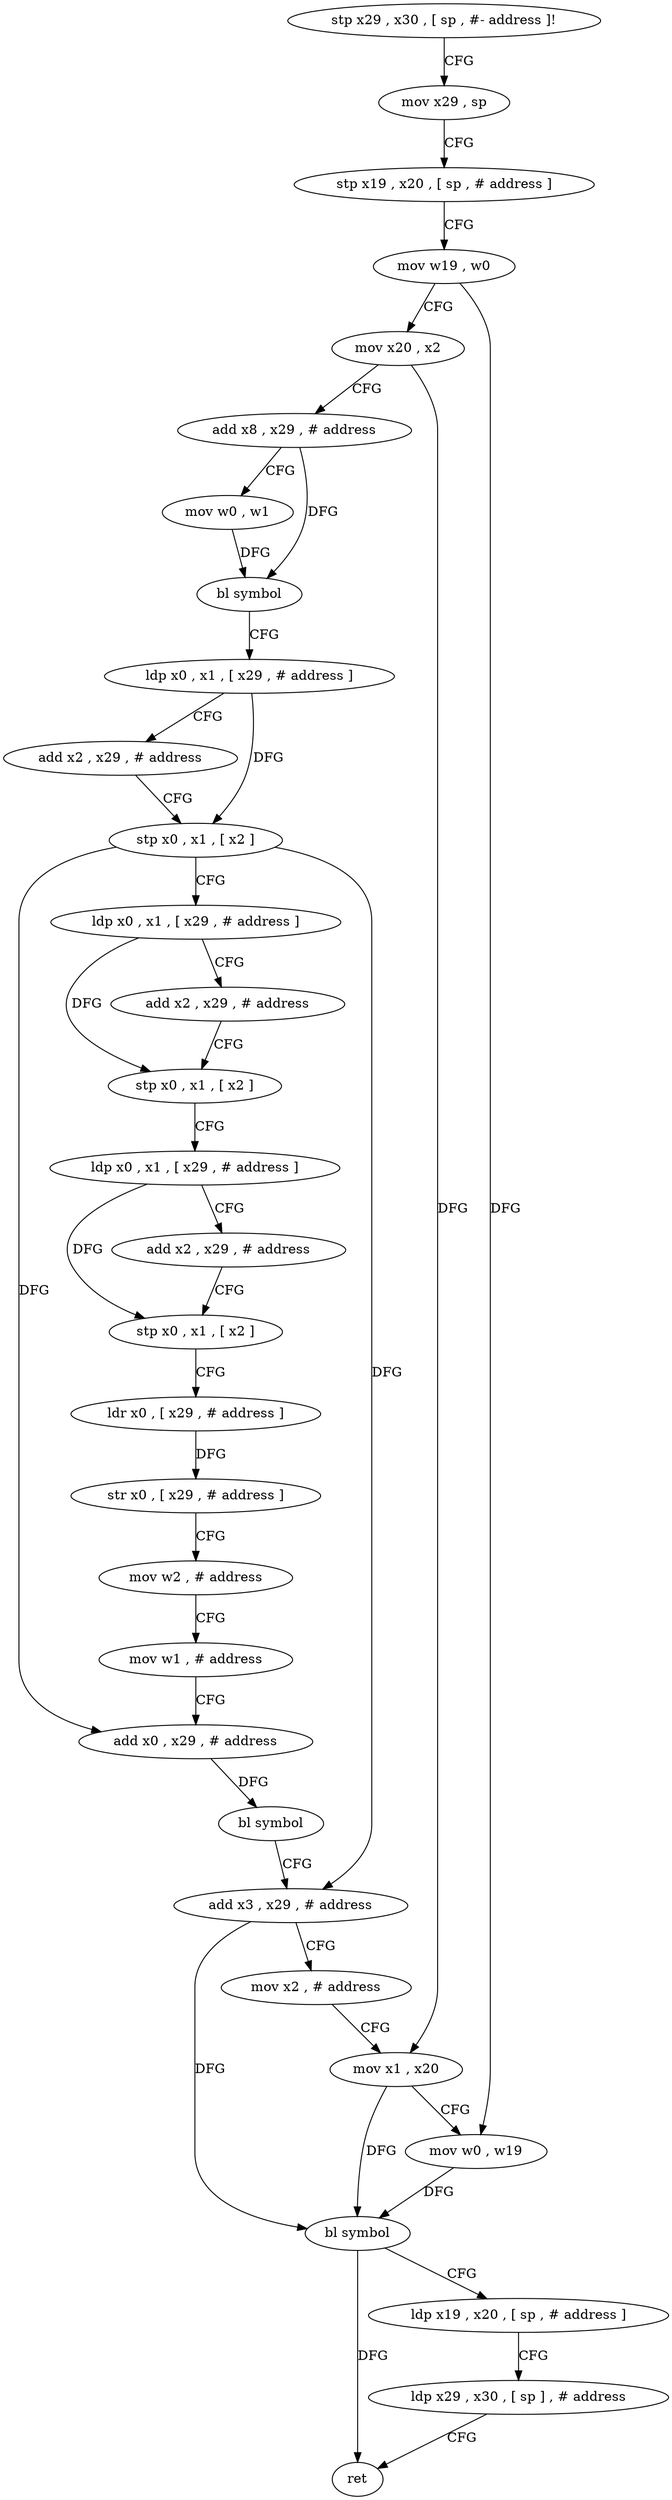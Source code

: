 digraph "func" {
"4318544" [label = "stp x29 , x30 , [ sp , #- address ]!" ]
"4318548" [label = "mov x29 , sp" ]
"4318552" [label = "stp x19 , x20 , [ sp , # address ]" ]
"4318556" [label = "mov w19 , w0" ]
"4318560" [label = "mov x20 , x2" ]
"4318564" [label = "add x8 , x29 , # address" ]
"4318568" [label = "mov w0 , w1" ]
"4318572" [label = "bl symbol" ]
"4318576" [label = "ldp x0 , x1 , [ x29 , # address ]" ]
"4318580" [label = "add x2 , x29 , # address" ]
"4318584" [label = "stp x0 , x1 , [ x2 ]" ]
"4318588" [label = "ldp x0 , x1 , [ x29 , # address ]" ]
"4318592" [label = "add x2 , x29 , # address" ]
"4318596" [label = "stp x0 , x1 , [ x2 ]" ]
"4318600" [label = "ldp x0 , x1 , [ x29 , # address ]" ]
"4318604" [label = "add x2 , x29 , # address" ]
"4318608" [label = "stp x0 , x1 , [ x2 ]" ]
"4318612" [label = "ldr x0 , [ x29 , # address ]" ]
"4318616" [label = "str x0 , [ x29 , # address ]" ]
"4318620" [label = "mov w2 , # address" ]
"4318624" [label = "mov w1 , # address" ]
"4318628" [label = "add x0 , x29 , # address" ]
"4318632" [label = "bl symbol" ]
"4318636" [label = "add x3 , x29 , # address" ]
"4318640" [label = "mov x2 , # address" ]
"4318644" [label = "mov x1 , x20" ]
"4318648" [label = "mov w0 , w19" ]
"4318652" [label = "bl symbol" ]
"4318656" [label = "ldp x19 , x20 , [ sp , # address ]" ]
"4318660" [label = "ldp x29 , x30 , [ sp ] , # address" ]
"4318664" [label = "ret" ]
"4318544" -> "4318548" [ label = "CFG" ]
"4318548" -> "4318552" [ label = "CFG" ]
"4318552" -> "4318556" [ label = "CFG" ]
"4318556" -> "4318560" [ label = "CFG" ]
"4318556" -> "4318648" [ label = "DFG" ]
"4318560" -> "4318564" [ label = "CFG" ]
"4318560" -> "4318644" [ label = "DFG" ]
"4318564" -> "4318568" [ label = "CFG" ]
"4318564" -> "4318572" [ label = "DFG" ]
"4318568" -> "4318572" [ label = "DFG" ]
"4318572" -> "4318576" [ label = "CFG" ]
"4318576" -> "4318580" [ label = "CFG" ]
"4318576" -> "4318584" [ label = "DFG" ]
"4318580" -> "4318584" [ label = "CFG" ]
"4318584" -> "4318588" [ label = "CFG" ]
"4318584" -> "4318628" [ label = "DFG" ]
"4318584" -> "4318636" [ label = "DFG" ]
"4318588" -> "4318592" [ label = "CFG" ]
"4318588" -> "4318596" [ label = "DFG" ]
"4318592" -> "4318596" [ label = "CFG" ]
"4318596" -> "4318600" [ label = "CFG" ]
"4318600" -> "4318604" [ label = "CFG" ]
"4318600" -> "4318608" [ label = "DFG" ]
"4318604" -> "4318608" [ label = "CFG" ]
"4318608" -> "4318612" [ label = "CFG" ]
"4318612" -> "4318616" [ label = "DFG" ]
"4318616" -> "4318620" [ label = "CFG" ]
"4318620" -> "4318624" [ label = "CFG" ]
"4318624" -> "4318628" [ label = "CFG" ]
"4318628" -> "4318632" [ label = "DFG" ]
"4318632" -> "4318636" [ label = "CFG" ]
"4318636" -> "4318640" [ label = "CFG" ]
"4318636" -> "4318652" [ label = "DFG" ]
"4318640" -> "4318644" [ label = "CFG" ]
"4318644" -> "4318648" [ label = "CFG" ]
"4318644" -> "4318652" [ label = "DFG" ]
"4318648" -> "4318652" [ label = "DFG" ]
"4318652" -> "4318656" [ label = "CFG" ]
"4318652" -> "4318664" [ label = "DFG" ]
"4318656" -> "4318660" [ label = "CFG" ]
"4318660" -> "4318664" [ label = "CFG" ]
}

